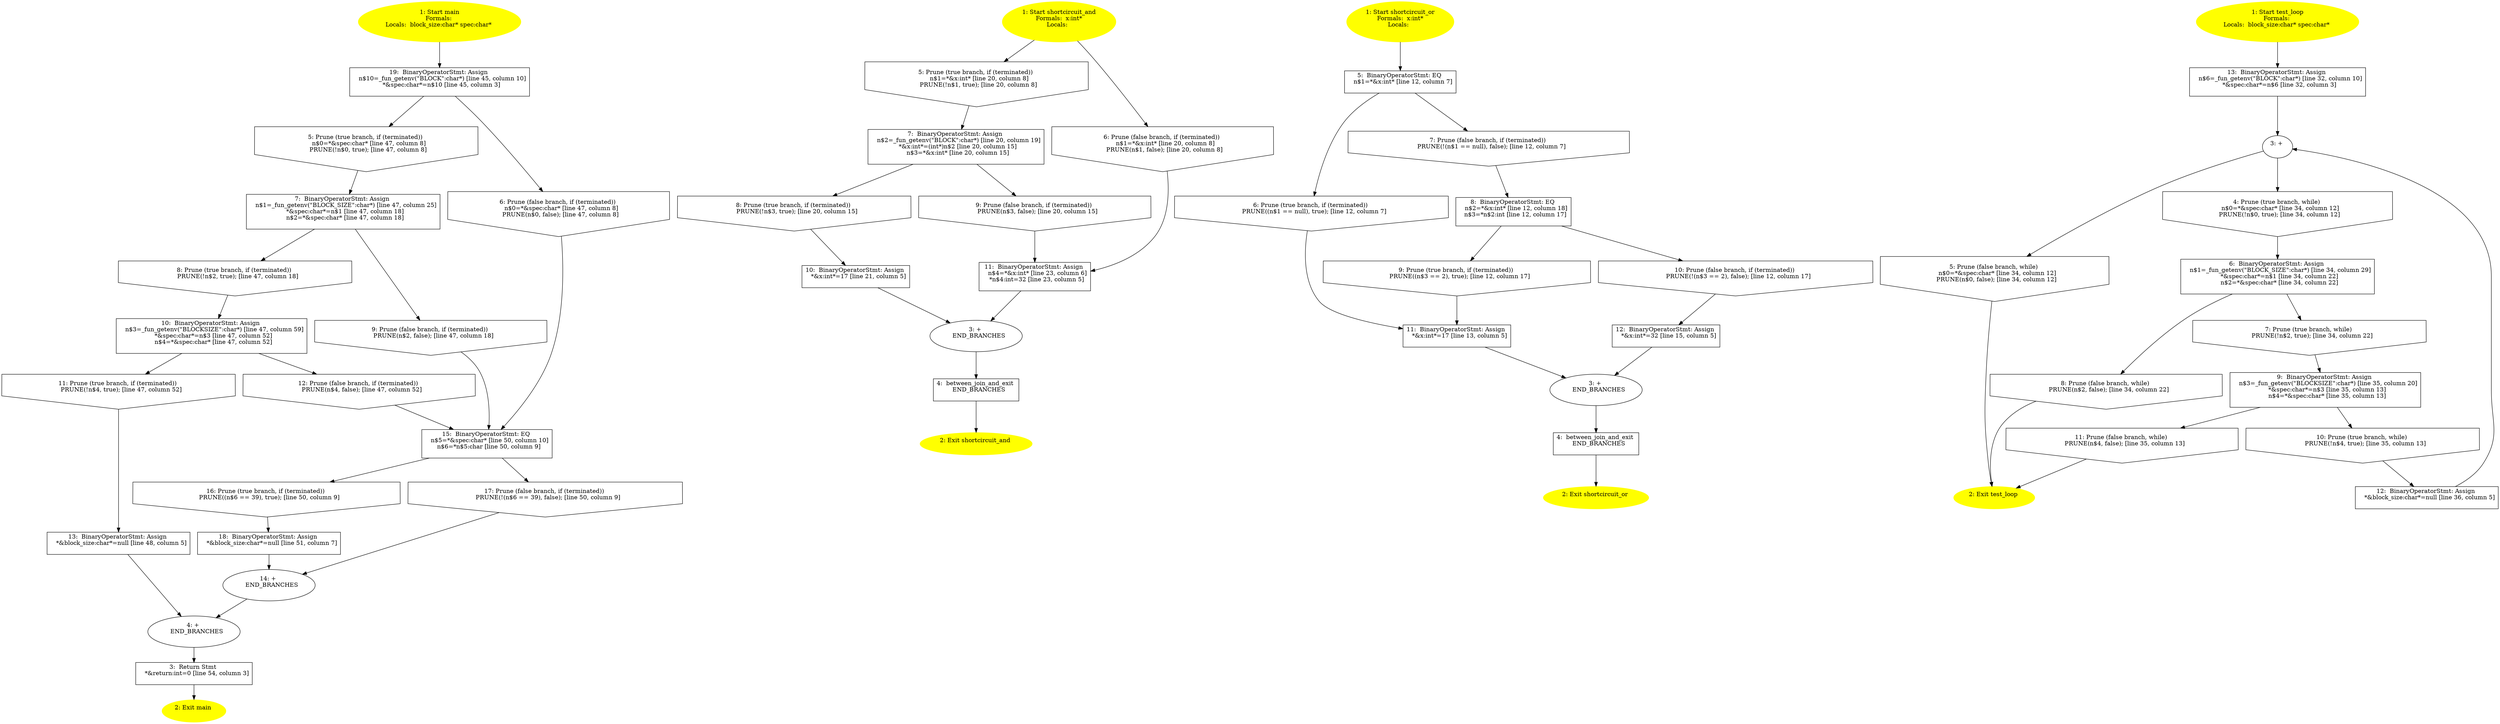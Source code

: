 /* @generated */
digraph cfg {
"main.fad58de7366495db_1" [label="1: Start main\nFormals: \nLocals:  block_size:char* spec:char* \n  " color=yellow style=filled]
	

	 "main.fad58de7366495db_1" -> "main.fad58de7366495db_19" ;
"main.fad58de7366495db_2" [label="2: Exit main \n  " color=yellow style=filled]
	

"main.fad58de7366495db_3" [label="3:  Return Stmt \n   *&return:int=0 [line 54, column 3]\n " shape="box"]
	

	 "main.fad58de7366495db_3" -> "main.fad58de7366495db_2" ;
"main.fad58de7366495db_4" [label="4: + \n   END_BRANCHES\n " ]
	

	 "main.fad58de7366495db_4" -> "main.fad58de7366495db_3" ;
"main.fad58de7366495db_5" [label="5: Prune (true branch, if (terminated)) \n   n$0=*&spec:char* [line 47, column 8]\n  PRUNE(!n$0, true); [line 47, column 8]\n " shape="invhouse"]
	

	 "main.fad58de7366495db_5" -> "main.fad58de7366495db_7" ;
"main.fad58de7366495db_6" [label="6: Prune (false branch, if (terminated)) \n   n$0=*&spec:char* [line 47, column 8]\n  PRUNE(n$0, false); [line 47, column 8]\n " shape="invhouse"]
	

	 "main.fad58de7366495db_6" -> "main.fad58de7366495db_15" ;
"main.fad58de7366495db_7" [label="7:  BinaryOperatorStmt: Assign \n   n$1=_fun_getenv(\"BLOCK_SIZE\":char*) [line 47, column 25]\n  *&spec:char*=n$1 [line 47, column 18]\n  n$2=*&spec:char* [line 47, column 18]\n " shape="box"]
	

	 "main.fad58de7366495db_7" -> "main.fad58de7366495db_8" ;
	 "main.fad58de7366495db_7" -> "main.fad58de7366495db_9" ;
"main.fad58de7366495db_8" [label="8: Prune (true branch, if (terminated)) \n   PRUNE(!n$2, true); [line 47, column 18]\n " shape="invhouse"]
	

	 "main.fad58de7366495db_8" -> "main.fad58de7366495db_10" ;
"main.fad58de7366495db_9" [label="9: Prune (false branch, if (terminated)) \n   PRUNE(n$2, false); [line 47, column 18]\n " shape="invhouse"]
	

	 "main.fad58de7366495db_9" -> "main.fad58de7366495db_15" ;
"main.fad58de7366495db_10" [label="10:  BinaryOperatorStmt: Assign \n   n$3=_fun_getenv(\"BLOCKSIZE\":char*) [line 47, column 59]\n  *&spec:char*=n$3 [line 47, column 52]\n  n$4=*&spec:char* [line 47, column 52]\n " shape="box"]
	

	 "main.fad58de7366495db_10" -> "main.fad58de7366495db_11" ;
	 "main.fad58de7366495db_10" -> "main.fad58de7366495db_12" ;
"main.fad58de7366495db_11" [label="11: Prune (true branch, if (terminated)) \n   PRUNE(!n$4, true); [line 47, column 52]\n " shape="invhouse"]
	

	 "main.fad58de7366495db_11" -> "main.fad58de7366495db_13" ;
"main.fad58de7366495db_12" [label="12: Prune (false branch, if (terminated)) \n   PRUNE(n$4, false); [line 47, column 52]\n " shape="invhouse"]
	

	 "main.fad58de7366495db_12" -> "main.fad58de7366495db_15" ;
"main.fad58de7366495db_13" [label="13:  BinaryOperatorStmt: Assign \n   *&block_size:char*=null [line 48, column 5]\n " shape="box"]
	

	 "main.fad58de7366495db_13" -> "main.fad58de7366495db_4" ;
"main.fad58de7366495db_14" [label="14: + \n   END_BRANCHES\n " ]
	

	 "main.fad58de7366495db_14" -> "main.fad58de7366495db_4" ;
"main.fad58de7366495db_15" [label="15:  BinaryOperatorStmt: EQ \n   n$5=*&spec:char* [line 50, column 10]\n  n$6=*n$5:char [line 50, column 9]\n " shape="box"]
	

	 "main.fad58de7366495db_15" -> "main.fad58de7366495db_16" ;
	 "main.fad58de7366495db_15" -> "main.fad58de7366495db_17" ;
"main.fad58de7366495db_16" [label="16: Prune (true branch, if (terminated)) \n   PRUNE((n$6 == 39), true); [line 50, column 9]\n " shape="invhouse"]
	

	 "main.fad58de7366495db_16" -> "main.fad58de7366495db_18" ;
"main.fad58de7366495db_17" [label="17: Prune (false branch, if (terminated)) \n   PRUNE(!(n$6 == 39), false); [line 50, column 9]\n " shape="invhouse"]
	

	 "main.fad58de7366495db_17" -> "main.fad58de7366495db_14" ;
"main.fad58de7366495db_18" [label="18:  BinaryOperatorStmt: Assign \n   *&block_size:char*=null [line 51, column 7]\n " shape="box"]
	

	 "main.fad58de7366495db_18" -> "main.fad58de7366495db_14" ;
"main.fad58de7366495db_19" [label="19:  BinaryOperatorStmt: Assign \n   n$10=_fun_getenv(\"BLOCK\":char*) [line 45, column 10]\n  *&spec:char*=n$10 [line 45, column 3]\n " shape="box"]
	

	 "main.fad58de7366495db_19" -> "main.fad58de7366495db_5" ;
	 "main.fad58de7366495db_19" -> "main.fad58de7366495db_6" ;
"shortcircuit_and.10f9635d805ff3bd_1" [label="1: Start shortcircuit_and\nFormals:  x:int*\nLocals:  \n  " color=yellow style=filled]
	

	 "shortcircuit_and.10f9635d805ff3bd_1" -> "shortcircuit_and.10f9635d805ff3bd_5" ;
	 "shortcircuit_and.10f9635d805ff3bd_1" -> "shortcircuit_and.10f9635d805ff3bd_6" ;
"shortcircuit_and.10f9635d805ff3bd_2" [label="2: Exit shortcircuit_and \n  " color=yellow style=filled]
	

"shortcircuit_and.10f9635d805ff3bd_3" [label="3: + \n   END_BRANCHES\n " ]
	

	 "shortcircuit_and.10f9635d805ff3bd_3" -> "shortcircuit_and.10f9635d805ff3bd_4" ;
"shortcircuit_and.10f9635d805ff3bd_4" [label="4:  between_join_and_exit \n   END_BRANCHES\n " shape="box"]
	

	 "shortcircuit_and.10f9635d805ff3bd_4" -> "shortcircuit_and.10f9635d805ff3bd_2" ;
"shortcircuit_and.10f9635d805ff3bd_5" [label="5: Prune (true branch, if (terminated)) \n   n$1=*&x:int* [line 20, column 8]\n  PRUNE(!n$1, true); [line 20, column 8]\n " shape="invhouse"]
	

	 "shortcircuit_and.10f9635d805ff3bd_5" -> "shortcircuit_and.10f9635d805ff3bd_7" ;
"shortcircuit_and.10f9635d805ff3bd_6" [label="6: Prune (false branch, if (terminated)) \n   n$1=*&x:int* [line 20, column 8]\n  PRUNE(n$1, false); [line 20, column 8]\n " shape="invhouse"]
	

	 "shortcircuit_and.10f9635d805ff3bd_6" -> "shortcircuit_and.10f9635d805ff3bd_11" ;
"shortcircuit_and.10f9635d805ff3bd_7" [label="7:  BinaryOperatorStmt: Assign \n   n$2=_fun_getenv(\"BLOCK\":char*) [line 20, column 19]\n  *&x:int*=(int*)n$2 [line 20, column 15]\n  n$3=*&x:int* [line 20, column 15]\n " shape="box"]
	

	 "shortcircuit_and.10f9635d805ff3bd_7" -> "shortcircuit_and.10f9635d805ff3bd_8" ;
	 "shortcircuit_and.10f9635d805ff3bd_7" -> "shortcircuit_and.10f9635d805ff3bd_9" ;
"shortcircuit_and.10f9635d805ff3bd_8" [label="8: Prune (true branch, if (terminated)) \n   PRUNE(!n$3, true); [line 20, column 15]\n " shape="invhouse"]
	

	 "shortcircuit_and.10f9635d805ff3bd_8" -> "shortcircuit_and.10f9635d805ff3bd_10" ;
"shortcircuit_and.10f9635d805ff3bd_9" [label="9: Prune (false branch, if (terminated)) \n   PRUNE(n$3, false); [line 20, column 15]\n " shape="invhouse"]
	

	 "shortcircuit_and.10f9635d805ff3bd_9" -> "shortcircuit_and.10f9635d805ff3bd_11" ;
"shortcircuit_and.10f9635d805ff3bd_10" [label="10:  BinaryOperatorStmt: Assign \n   *&x:int*=17 [line 21, column 5]\n " shape="box"]
	

	 "shortcircuit_and.10f9635d805ff3bd_10" -> "shortcircuit_and.10f9635d805ff3bd_3" ;
"shortcircuit_and.10f9635d805ff3bd_11" [label="11:  BinaryOperatorStmt: Assign \n   n$4=*&x:int* [line 23, column 6]\n  *n$4:int=32 [line 23, column 5]\n " shape="box"]
	

	 "shortcircuit_and.10f9635d805ff3bd_11" -> "shortcircuit_and.10f9635d805ff3bd_3" ;
"shortcircuit_or.5845fe75b89f8af7_1" [label="1: Start shortcircuit_or\nFormals:  x:int*\nLocals:  \n  " color=yellow style=filled]
	

	 "shortcircuit_or.5845fe75b89f8af7_1" -> "shortcircuit_or.5845fe75b89f8af7_5" ;
"shortcircuit_or.5845fe75b89f8af7_2" [label="2: Exit shortcircuit_or \n  " color=yellow style=filled]
	

"shortcircuit_or.5845fe75b89f8af7_3" [label="3: + \n   END_BRANCHES\n " ]
	

	 "shortcircuit_or.5845fe75b89f8af7_3" -> "shortcircuit_or.5845fe75b89f8af7_4" ;
"shortcircuit_or.5845fe75b89f8af7_4" [label="4:  between_join_and_exit \n   END_BRANCHES\n " shape="box"]
	

	 "shortcircuit_or.5845fe75b89f8af7_4" -> "shortcircuit_or.5845fe75b89f8af7_2" ;
"shortcircuit_or.5845fe75b89f8af7_5" [label="5:  BinaryOperatorStmt: EQ \n   n$1=*&x:int* [line 12, column 7]\n " shape="box"]
	

	 "shortcircuit_or.5845fe75b89f8af7_5" -> "shortcircuit_or.5845fe75b89f8af7_6" ;
	 "shortcircuit_or.5845fe75b89f8af7_5" -> "shortcircuit_or.5845fe75b89f8af7_7" ;
"shortcircuit_or.5845fe75b89f8af7_6" [label="6: Prune (true branch, if (terminated)) \n   PRUNE((n$1 == null), true); [line 12, column 7]\n " shape="invhouse"]
	

	 "shortcircuit_or.5845fe75b89f8af7_6" -> "shortcircuit_or.5845fe75b89f8af7_11" ;
"shortcircuit_or.5845fe75b89f8af7_7" [label="7: Prune (false branch, if (terminated)) \n   PRUNE(!(n$1 == null), false); [line 12, column 7]\n " shape="invhouse"]
	

	 "shortcircuit_or.5845fe75b89f8af7_7" -> "shortcircuit_or.5845fe75b89f8af7_8" ;
"shortcircuit_or.5845fe75b89f8af7_8" [label="8:  BinaryOperatorStmt: EQ \n   n$2=*&x:int* [line 12, column 18]\n  n$3=*n$2:int [line 12, column 17]\n " shape="box"]
	

	 "shortcircuit_or.5845fe75b89f8af7_8" -> "shortcircuit_or.5845fe75b89f8af7_9" ;
	 "shortcircuit_or.5845fe75b89f8af7_8" -> "shortcircuit_or.5845fe75b89f8af7_10" ;
"shortcircuit_or.5845fe75b89f8af7_9" [label="9: Prune (true branch, if (terminated)) \n   PRUNE((n$3 == 2), true); [line 12, column 17]\n " shape="invhouse"]
	

	 "shortcircuit_or.5845fe75b89f8af7_9" -> "shortcircuit_or.5845fe75b89f8af7_11" ;
"shortcircuit_or.5845fe75b89f8af7_10" [label="10: Prune (false branch, if (terminated)) \n   PRUNE(!(n$3 == 2), false); [line 12, column 17]\n " shape="invhouse"]
	

	 "shortcircuit_or.5845fe75b89f8af7_10" -> "shortcircuit_or.5845fe75b89f8af7_12" ;
"shortcircuit_or.5845fe75b89f8af7_11" [label="11:  BinaryOperatorStmt: Assign \n   *&x:int*=17 [line 13, column 5]\n " shape="box"]
	

	 "shortcircuit_or.5845fe75b89f8af7_11" -> "shortcircuit_or.5845fe75b89f8af7_3" ;
"shortcircuit_or.5845fe75b89f8af7_12" [label="12:  BinaryOperatorStmt: Assign \n   *&x:int*=32 [line 15, column 5]\n " shape="box"]
	

	 "shortcircuit_or.5845fe75b89f8af7_12" -> "shortcircuit_or.5845fe75b89f8af7_3" ;
"test_loop.254a9d372f8f4554_1" [label="1: Start test_loop\nFormals: \nLocals:  block_size:char* spec:char* \n  " color=yellow style=filled]
	

	 "test_loop.254a9d372f8f4554_1" -> "test_loop.254a9d372f8f4554_13" ;
"test_loop.254a9d372f8f4554_2" [label="2: Exit test_loop \n  " color=yellow style=filled]
	

"test_loop.254a9d372f8f4554_3" [label="3: + \n  " ]
	

	 "test_loop.254a9d372f8f4554_3" -> "test_loop.254a9d372f8f4554_4" ;
	 "test_loop.254a9d372f8f4554_3" -> "test_loop.254a9d372f8f4554_5" ;
"test_loop.254a9d372f8f4554_4" [label="4: Prune (true branch, while) \n   n$0=*&spec:char* [line 34, column 12]\n  PRUNE(!n$0, true); [line 34, column 12]\n " shape="invhouse"]
	

	 "test_loop.254a9d372f8f4554_4" -> "test_loop.254a9d372f8f4554_6" ;
"test_loop.254a9d372f8f4554_5" [label="5: Prune (false branch, while) \n   n$0=*&spec:char* [line 34, column 12]\n  PRUNE(n$0, false); [line 34, column 12]\n " shape="invhouse"]
	

	 "test_loop.254a9d372f8f4554_5" -> "test_loop.254a9d372f8f4554_2" ;
"test_loop.254a9d372f8f4554_6" [label="6:  BinaryOperatorStmt: Assign \n   n$1=_fun_getenv(\"BLOCK_SIZE\":char*) [line 34, column 29]\n  *&spec:char*=n$1 [line 34, column 22]\n  n$2=*&spec:char* [line 34, column 22]\n " shape="box"]
	

	 "test_loop.254a9d372f8f4554_6" -> "test_loop.254a9d372f8f4554_7" ;
	 "test_loop.254a9d372f8f4554_6" -> "test_loop.254a9d372f8f4554_8" ;
"test_loop.254a9d372f8f4554_7" [label="7: Prune (true branch, while) \n   PRUNE(!n$2, true); [line 34, column 22]\n " shape="invhouse"]
	

	 "test_loop.254a9d372f8f4554_7" -> "test_loop.254a9d372f8f4554_9" ;
"test_loop.254a9d372f8f4554_8" [label="8: Prune (false branch, while) \n   PRUNE(n$2, false); [line 34, column 22]\n " shape="invhouse"]
	

	 "test_loop.254a9d372f8f4554_8" -> "test_loop.254a9d372f8f4554_2" ;
"test_loop.254a9d372f8f4554_9" [label="9:  BinaryOperatorStmt: Assign \n   n$3=_fun_getenv(\"BLOCKSIZE\":char*) [line 35, column 20]\n  *&spec:char*=n$3 [line 35, column 13]\n  n$4=*&spec:char* [line 35, column 13]\n " shape="box"]
	

	 "test_loop.254a9d372f8f4554_9" -> "test_loop.254a9d372f8f4554_10" ;
	 "test_loop.254a9d372f8f4554_9" -> "test_loop.254a9d372f8f4554_11" ;
"test_loop.254a9d372f8f4554_10" [label="10: Prune (true branch, while) \n   PRUNE(!n$4, true); [line 35, column 13]\n " shape="invhouse"]
	

	 "test_loop.254a9d372f8f4554_10" -> "test_loop.254a9d372f8f4554_12" ;
"test_loop.254a9d372f8f4554_11" [label="11: Prune (false branch, while) \n   PRUNE(n$4, false); [line 35, column 13]\n " shape="invhouse"]
	

	 "test_loop.254a9d372f8f4554_11" -> "test_loop.254a9d372f8f4554_2" ;
"test_loop.254a9d372f8f4554_12" [label="12:  BinaryOperatorStmt: Assign \n   *&block_size:char*=null [line 36, column 5]\n " shape="box"]
	

	 "test_loop.254a9d372f8f4554_12" -> "test_loop.254a9d372f8f4554_3" ;
"test_loop.254a9d372f8f4554_13" [label="13:  BinaryOperatorStmt: Assign \n   n$6=_fun_getenv(\"BLOCK\":char*) [line 32, column 10]\n  *&spec:char*=n$6 [line 32, column 3]\n " shape="box"]
	

	 "test_loop.254a9d372f8f4554_13" -> "test_loop.254a9d372f8f4554_3" ;
}
